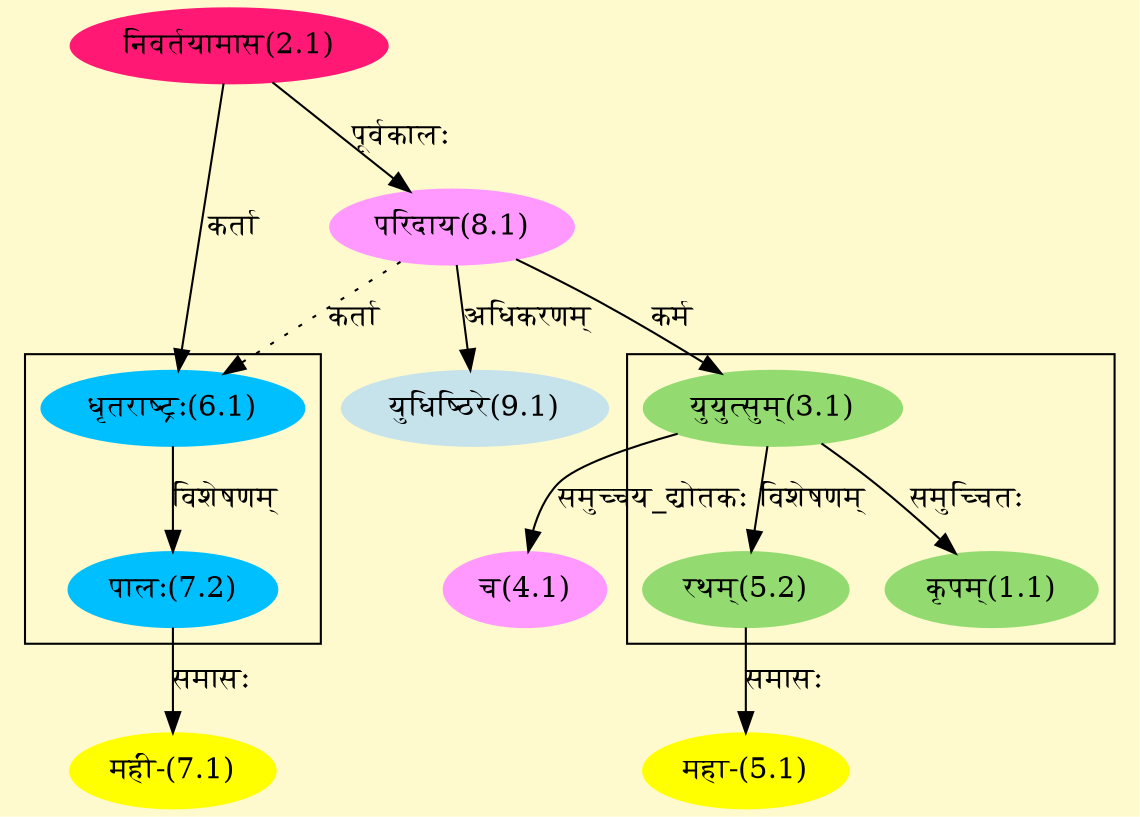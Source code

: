 digraph G{
rankdir=BT;
 compound=true;
 bgcolor="lemonchiffon1";

subgraph cluster_1{
Node1_1 [style=filled, color="#93DB70" label = "कृपम्(1.1)"]
Node3_1 [style=filled, color="#93DB70" label = "युयुत्सुम्(3.1)"]
Node5_2 [style=filled, color="#93DB70" label = "रथम्(5.2)"]

}

subgraph cluster_2{
Node7_2 [style=filled, color="#00BFFF" label = "पालः(7.2)"]
Node6_1 [style=filled, color="#00BFFF" label = "धृतराष्ट्रः(6.1)"]

}
Node2_1 [style=filled, color="#FF1975" label = "निवर्तयामास(2.1)"]
Node6_1 [style=filled, color="#00BFFF" label = "धृतराष्ट्रः(6.1)"]
Node [style=filled, color="" label = "()"]
Node3_1 [style=filled, color="#93DB70" label = "युयुत्सुम्(3.1)"]
Node8_1 [style=filled, color="#FF99FF" label = "परिदाय(8.1)"]
Node4_1 [style=filled, color="#FF99FF" label = "च(4.1)"]
Node5_1 [style=filled, color="#FFFF00" label = "महा-(5.1)"]
Node5_2 [style=filled, color="#93DB70" label = "रथम्(5.2)"]
Node7_1 [style=filled, color="#FFFF00" label = "मही-(7.1)"]
Node7_2 [style=filled, color="#00BFFF" label = "पालः(7.2)"]
Node9_1 [style=filled, color="#C6E2EB" label = "युधिष्ठिरे(9.1)"]
/* Start of Relations section */

Node1_1 -> Node3_1 [  label="समुच्चितः"  dir="back" ]
Node3_1 -> Node8_1 [  label="कर्म"  dir="back" ]
Node4_1 -> Node3_1 [  label="समुच्चय_द्योतकः"  dir="back" ]
Node5_1 -> Node5_2 [  label="समासः"  dir="back" ]
Node5_2 -> Node3_1 [  label="विशेषणम्"  dir="back" ]
Node6_1 -> Node2_1 [  label="कर्ता"  dir="back" ]
Node6_1 -> Node8_1 [ style=dotted label="कर्ता"  dir="back" ]
Node7_1 -> Node7_2 [  label="समासः"  dir="back" ]
Node7_2 -> Node6_1 [  label="विशेषणम्"  dir="back" ]
Node8_1 -> Node2_1 [  label="पूर्वकालः"  dir="back" ]
Node9_1 -> Node8_1 [  label="अधिकरणम्"  dir="back" ]
}
